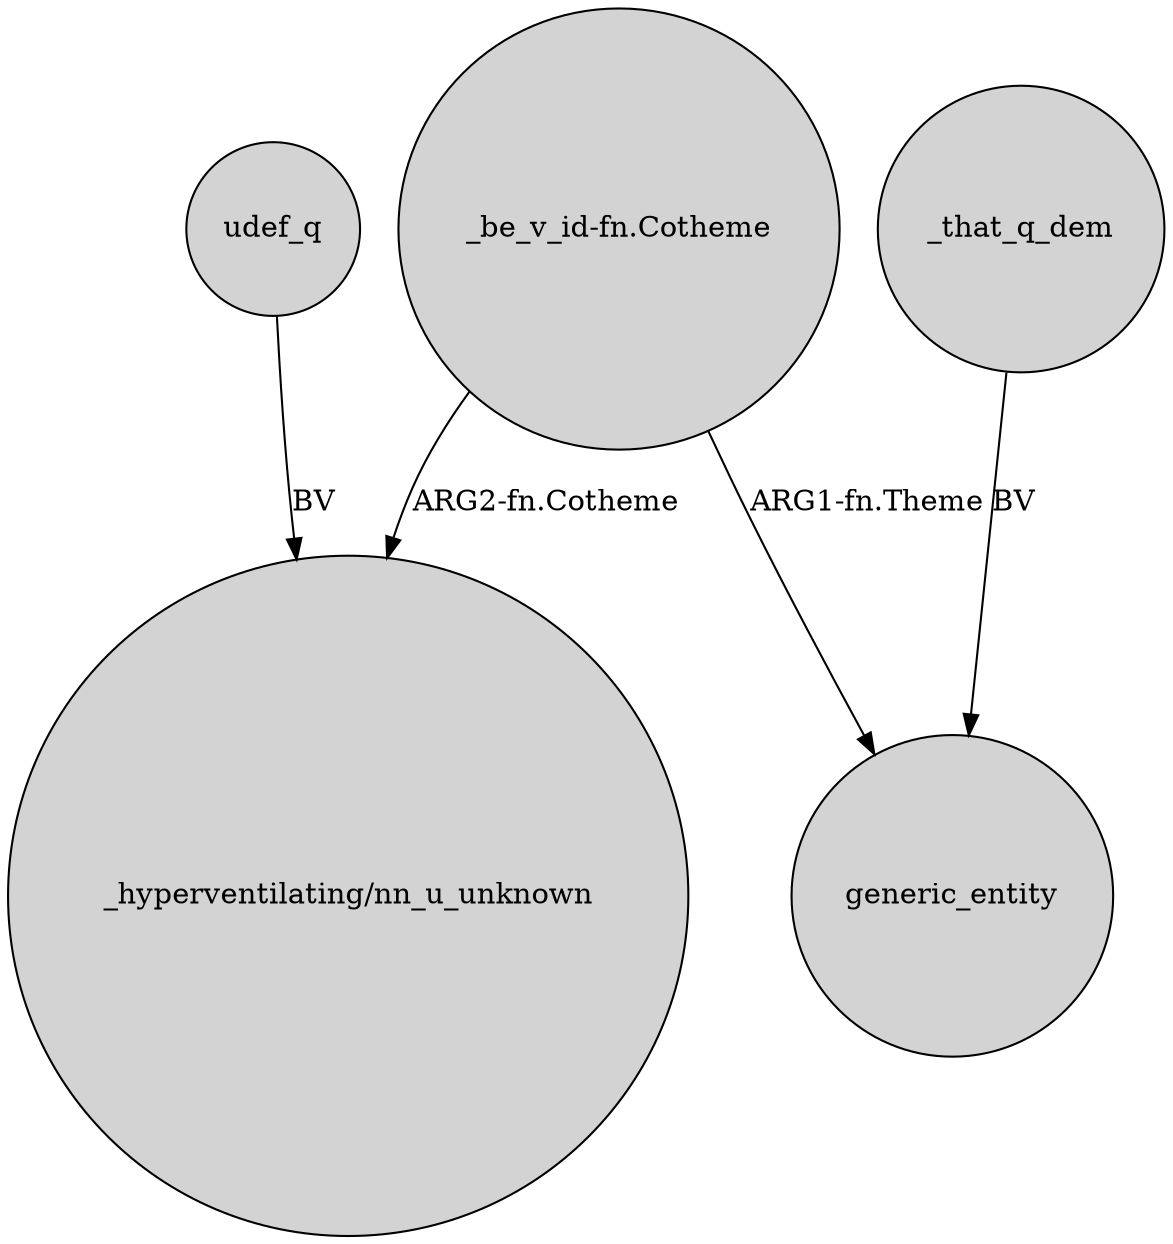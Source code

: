 digraph {
	node [shape=circle style=filled]
	"_be_v_id-fn.Cotheme" -> "_hyperventilating/nn_u_unknown" [label="ARG2-fn.Cotheme"]
	udef_q -> "_hyperventilating/nn_u_unknown" [label=BV]
	"_be_v_id-fn.Cotheme" -> generic_entity [label="ARG1-fn.Theme"]
	_that_q_dem -> generic_entity [label=BV]
}
